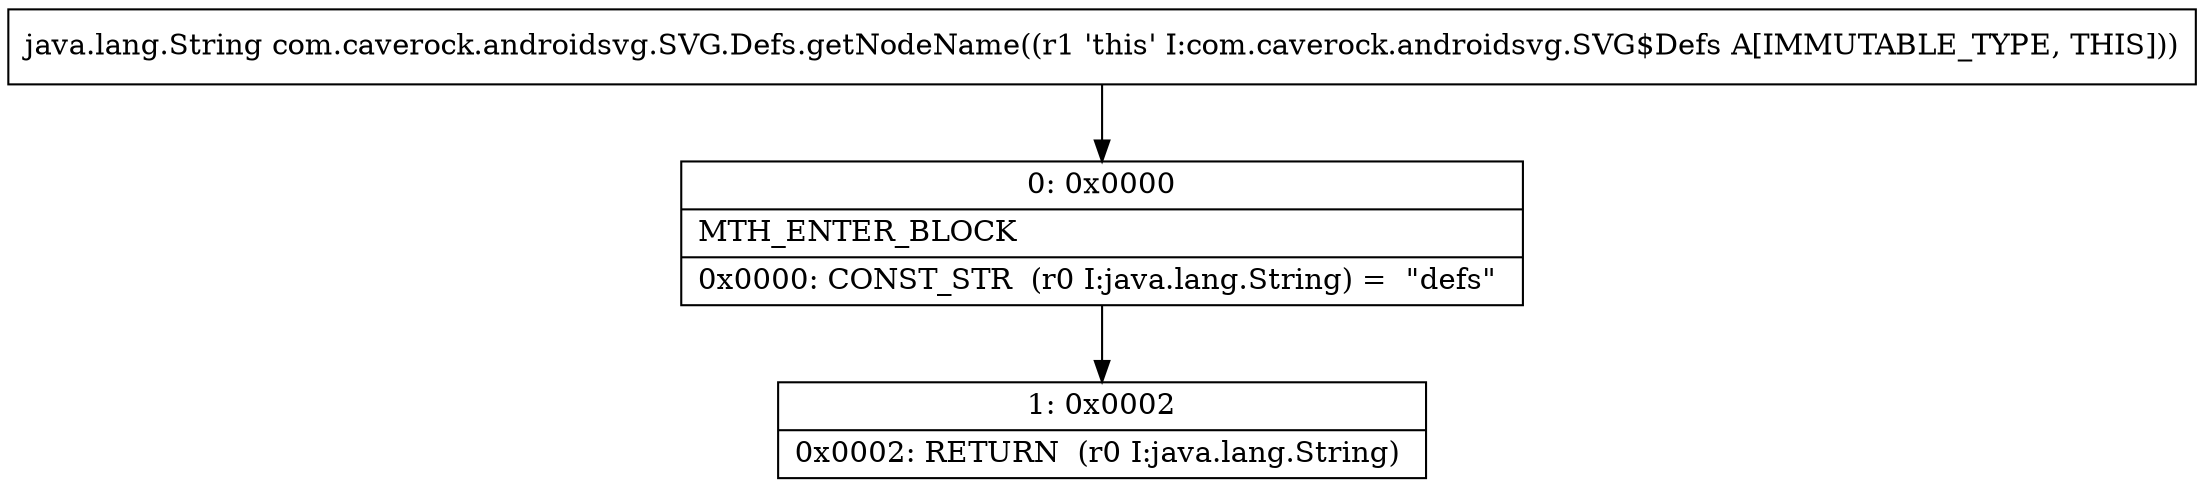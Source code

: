 digraph "CFG forcom.caverock.androidsvg.SVG.Defs.getNodeName()Ljava\/lang\/String;" {
Node_0 [shape=record,label="{0\:\ 0x0000|MTH_ENTER_BLOCK\l|0x0000: CONST_STR  (r0 I:java.lang.String) =  \"defs\" \l}"];
Node_1 [shape=record,label="{1\:\ 0x0002|0x0002: RETURN  (r0 I:java.lang.String) \l}"];
MethodNode[shape=record,label="{java.lang.String com.caverock.androidsvg.SVG.Defs.getNodeName((r1 'this' I:com.caverock.androidsvg.SVG$Defs A[IMMUTABLE_TYPE, THIS])) }"];
MethodNode -> Node_0;
Node_0 -> Node_1;
}

